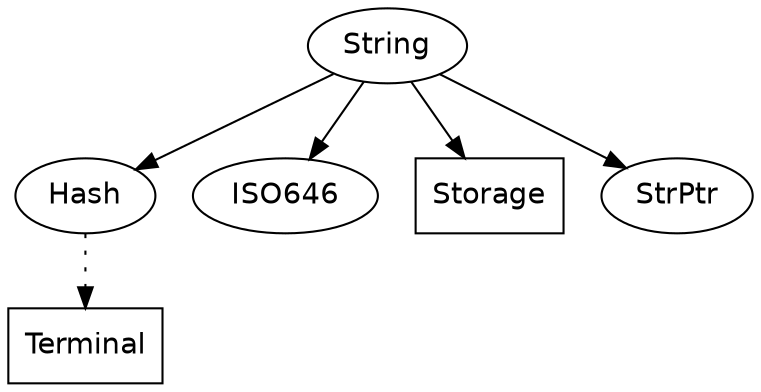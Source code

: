 digraph StringDep {
  node [fontname=helvetica];
  
  String -> {
    Hash ISO646 Storage StrPtr
  };
  
  edge [style=dotted];
  Hash -> {
    Terminal
  };
  edge [style=none];
  
  Terminal [shape=box]; /* stdlib */
  
  ISO646; /* no dependencies */
  
  Storage [shape=box]; /* stdlib */
  
  StrPtr; /* no dependencies */  
  
} /* StringDep */